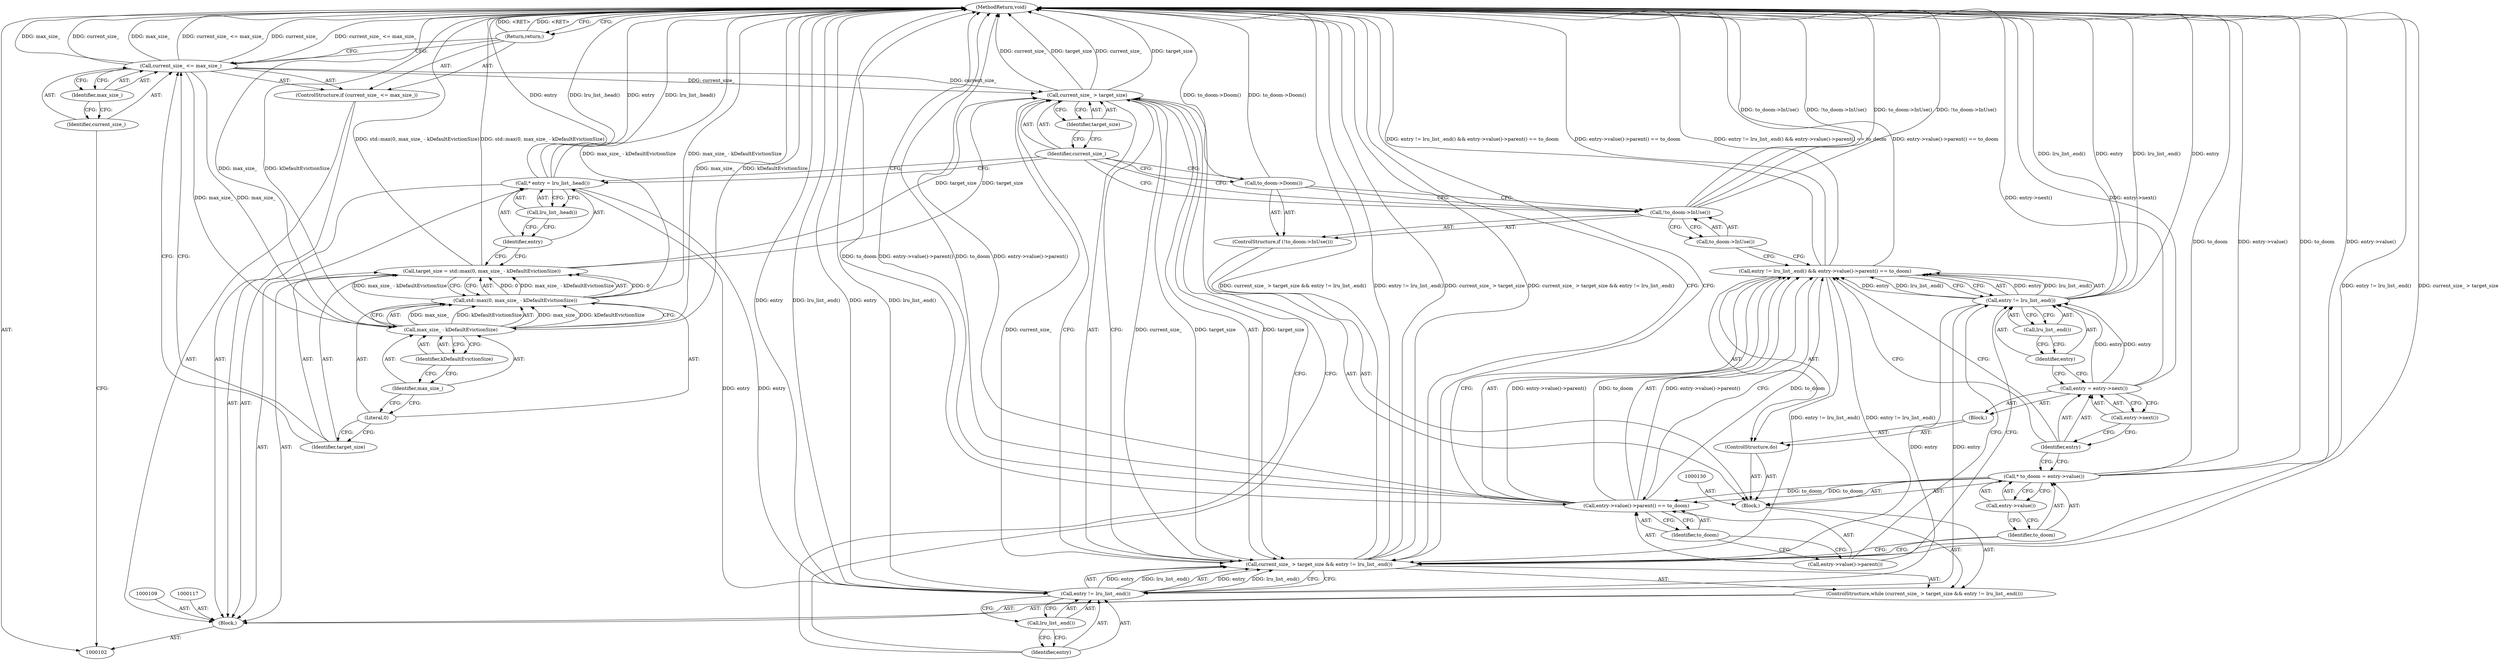 digraph "0_Chrome_c9d673b54832afde658f214d7da7d0453fa89774" {
"1000150" [label="(MethodReturn,void)"];
"1000103" [label="(Block,)"];
"1000134" [label="(ControlStructure,do)"];
"1000135" [label="(Block,)"];
"1000138" [label="(Call,entry->next())"];
"1000136" [label="(Call,entry = entry->next())"];
"1000137" [label="(Identifier,entry)"];
"1000139" [label="(Call,entry != lru_list_.end() && entry->value()->parent() == to_doom)"];
"1000140" [label="(Call,entry != lru_list_.end())"];
"1000141" [label="(Identifier,entry)"];
"1000142" [label="(Call,lru_list_.end())"];
"1000143" [label="(Call,entry->value()->parent() == to_doom)"];
"1000144" [label="(Call,entry->value()->parent())"];
"1000145" [label="(Identifier,to_doom)"];
"1000148" [label="(Call,to_doom->InUse())"];
"1000146" [label="(ControlStructure,if (!to_doom->InUse()))"];
"1000147" [label="(Call,!to_doom->InUse())"];
"1000149" [label="(Call,to_doom->Doom())"];
"1000104" [label="(ControlStructure,if (current_size_ <= max_size_))"];
"1000107" [label="(Identifier,max_size_)"];
"1000105" [label="(Call,current_size_ <= max_size_)"];
"1000106" [label="(Identifier,current_size_)"];
"1000108" [label="(Return,return;)"];
"1000112" [label="(Call,std::max(0, max_size_ - kDefaultEvictionSize))"];
"1000113" [label="(Literal,0)"];
"1000114" [label="(Call,max_size_ - kDefaultEvictionSize)"];
"1000115" [label="(Identifier,max_size_)"];
"1000116" [label="(Identifier,kDefaultEvictionSize)"];
"1000110" [label="(Call,target_size = std::max(0, max_size_ - kDefaultEvictionSize))"];
"1000111" [label="(Identifier,target_size)"];
"1000118" [label="(Call,* entry = lru_list_.head())"];
"1000119" [label="(Identifier,entry)"];
"1000120" [label="(Call,lru_list_.head())"];
"1000122" [label="(Call,current_size_ > target_size && entry != lru_list_.end())"];
"1000123" [label="(Call,current_size_ > target_size)"];
"1000124" [label="(Identifier,current_size_)"];
"1000125" [label="(Identifier,target_size)"];
"1000121" [label="(ControlStructure,while (current_size_ > target_size && entry != lru_list_.end()))"];
"1000126" [label="(Call,entry != lru_list_.end())"];
"1000127" [label="(Identifier,entry)"];
"1000128" [label="(Call,lru_list_.end())"];
"1000131" [label="(Call,* to_doom = entry->value())"];
"1000132" [label="(Identifier,to_doom)"];
"1000133" [label="(Call,entry->value())"];
"1000129" [label="(Block,)"];
"1000150" -> "1000102"  [label="AST: "];
"1000150" -> "1000108"  [label="CFG: "];
"1000150" -> "1000122"  [label="CFG: "];
"1000108" -> "1000150"  [label="DDG: <RET>"];
"1000122" -> "1000150"  [label="DDG: entry != lru_list_.end()"];
"1000122" -> "1000150"  [label="DDG: current_size_ > target_size"];
"1000122" -> "1000150"  [label="DDG: current_size_ > target_size && entry != lru_list_.end()"];
"1000140" -> "1000150"  [label="DDG: lru_list_.end()"];
"1000140" -> "1000150"  [label="DDG: entry"];
"1000123" -> "1000150"  [label="DDG: target_size"];
"1000123" -> "1000150"  [label="DDG: current_size_"];
"1000105" -> "1000150"  [label="DDG: max_size_"];
"1000105" -> "1000150"  [label="DDG: current_size_ <= max_size_"];
"1000105" -> "1000150"  [label="DDG: current_size_"];
"1000112" -> "1000150"  [label="DDG: max_size_ - kDefaultEvictionSize"];
"1000143" -> "1000150"  [label="DDG: entry->value()->parent()"];
"1000143" -> "1000150"  [label="DDG: to_doom"];
"1000114" -> "1000150"  [label="DDG: max_size_"];
"1000114" -> "1000150"  [label="DDG: kDefaultEvictionSize"];
"1000126" -> "1000150"  [label="DDG: entry"];
"1000126" -> "1000150"  [label="DDG: lru_list_.end()"];
"1000118" -> "1000150"  [label="DDG: entry"];
"1000118" -> "1000150"  [label="DDG: lru_list_.head()"];
"1000131" -> "1000150"  [label="DDG: to_doom"];
"1000131" -> "1000150"  [label="DDG: entry->value()"];
"1000139" -> "1000150"  [label="DDG: entry != lru_list_.end() && entry->value()->parent() == to_doom"];
"1000139" -> "1000150"  [label="DDG: entry->value()->parent() == to_doom"];
"1000149" -> "1000150"  [label="DDG: to_doom->Doom()"];
"1000147" -> "1000150"  [label="DDG: to_doom->InUse()"];
"1000147" -> "1000150"  [label="DDG: !to_doom->InUse()"];
"1000110" -> "1000150"  [label="DDG: std::max(0, max_size_ - kDefaultEvictionSize)"];
"1000136" -> "1000150"  [label="DDG: entry->next()"];
"1000103" -> "1000102"  [label="AST: "];
"1000104" -> "1000103"  [label="AST: "];
"1000109" -> "1000103"  [label="AST: "];
"1000110" -> "1000103"  [label="AST: "];
"1000117" -> "1000103"  [label="AST: "];
"1000118" -> "1000103"  [label="AST: "];
"1000121" -> "1000103"  [label="AST: "];
"1000134" -> "1000129"  [label="AST: "];
"1000135" -> "1000134"  [label="AST: "];
"1000139" -> "1000134"  [label="AST: "];
"1000135" -> "1000134"  [label="AST: "];
"1000136" -> "1000135"  [label="AST: "];
"1000138" -> "1000136"  [label="AST: "];
"1000138" -> "1000137"  [label="CFG: "];
"1000136" -> "1000138"  [label="CFG: "];
"1000136" -> "1000135"  [label="AST: "];
"1000136" -> "1000138"  [label="CFG: "];
"1000137" -> "1000136"  [label="AST: "];
"1000138" -> "1000136"  [label="AST: "];
"1000141" -> "1000136"  [label="CFG: "];
"1000136" -> "1000150"  [label="DDG: entry->next()"];
"1000136" -> "1000140"  [label="DDG: entry"];
"1000137" -> "1000136"  [label="AST: "];
"1000137" -> "1000139"  [label="CFG: "];
"1000137" -> "1000131"  [label="CFG: "];
"1000138" -> "1000137"  [label="CFG: "];
"1000139" -> "1000134"  [label="AST: "];
"1000139" -> "1000140"  [label="CFG: "];
"1000139" -> "1000143"  [label="CFG: "];
"1000140" -> "1000139"  [label="AST: "];
"1000143" -> "1000139"  [label="AST: "];
"1000137" -> "1000139"  [label="CFG: "];
"1000148" -> "1000139"  [label="CFG: "];
"1000139" -> "1000150"  [label="DDG: entry != lru_list_.end() && entry->value()->parent() == to_doom"];
"1000139" -> "1000150"  [label="DDG: entry->value()->parent() == to_doom"];
"1000139" -> "1000122"  [label="DDG: entry != lru_list_.end()"];
"1000140" -> "1000139"  [label="DDG: entry"];
"1000140" -> "1000139"  [label="DDG: lru_list_.end()"];
"1000143" -> "1000139"  [label="DDG: entry->value()->parent()"];
"1000143" -> "1000139"  [label="DDG: to_doom"];
"1000140" -> "1000139"  [label="AST: "];
"1000140" -> "1000142"  [label="CFG: "];
"1000141" -> "1000140"  [label="AST: "];
"1000142" -> "1000140"  [label="AST: "];
"1000144" -> "1000140"  [label="CFG: "];
"1000139" -> "1000140"  [label="CFG: "];
"1000140" -> "1000150"  [label="DDG: lru_list_.end()"];
"1000140" -> "1000150"  [label="DDG: entry"];
"1000140" -> "1000126"  [label="DDG: entry"];
"1000140" -> "1000139"  [label="DDG: entry"];
"1000140" -> "1000139"  [label="DDG: lru_list_.end()"];
"1000136" -> "1000140"  [label="DDG: entry"];
"1000141" -> "1000140"  [label="AST: "];
"1000141" -> "1000136"  [label="CFG: "];
"1000142" -> "1000141"  [label="CFG: "];
"1000142" -> "1000140"  [label="AST: "];
"1000142" -> "1000141"  [label="CFG: "];
"1000140" -> "1000142"  [label="CFG: "];
"1000143" -> "1000139"  [label="AST: "];
"1000143" -> "1000145"  [label="CFG: "];
"1000144" -> "1000143"  [label="AST: "];
"1000145" -> "1000143"  [label="AST: "];
"1000139" -> "1000143"  [label="CFG: "];
"1000143" -> "1000150"  [label="DDG: entry->value()->parent()"];
"1000143" -> "1000150"  [label="DDG: to_doom"];
"1000143" -> "1000139"  [label="DDG: entry->value()->parent()"];
"1000143" -> "1000139"  [label="DDG: to_doom"];
"1000131" -> "1000143"  [label="DDG: to_doom"];
"1000144" -> "1000143"  [label="AST: "];
"1000144" -> "1000140"  [label="CFG: "];
"1000145" -> "1000144"  [label="CFG: "];
"1000145" -> "1000143"  [label="AST: "];
"1000145" -> "1000144"  [label="CFG: "];
"1000143" -> "1000145"  [label="CFG: "];
"1000148" -> "1000147"  [label="AST: "];
"1000148" -> "1000139"  [label="CFG: "];
"1000147" -> "1000148"  [label="CFG: "];
"1000146" -> "1000129"  [label="AST: "];
"1000147" -> "1000146"  [label="AST: "];
"1000149" -> "1000146"  [label="AST: "];
"1000147" -> "1000146"  [label="AST: "];
"1000147" -> "1000148"  [label="CFG: "];
"1000148" -> "1000147"  [label="AST: "];
"1000124" -> "1000147"  [label="CFG: "];
"1000149" -> "1000147"  [label="CFG: "];
"1000147" -> "1000150"  [label="DDG: to_doom->InUse()"];
"1000147" -> "1000150"  [label="DDG: !to_doom->InUse()"];
"1000149" -> "1000146"  [label="AST: "];
"1000149" -> "1000147"  [label="CFG: "];
"1000124" -> "1000149"  [label="CFG: "];
"1000149" -> "1000150"  [label="DDG: to_doom->Doom()"];
"1000104" -> "1000103"  [label="AST: "];
"1000105" -> "1000104"  [label="AST: "];
"1000108" -> "1000104"  [label="AST: "];
"1000107" -> "1000105"  [label="AST: "];
"1000107" -> "1000106"  [label="CFG: "];
"1000105" -> "1000107"  [label="CFG: "];
"1000105" -> "1000104"  [label="AST: "];
"1000105" -> "1000107"  [label="CFG: "];
"1000106" -> "1000105"  [label="AST: "];
"1000107" -> "1000105"  [label="AST: "];
"1000108" -> "1000105"  [label="CFG: "];
"1000111" -> "1000105"  [label="CFG: "];
"1000105" -> "1000150"  [label="DDG: max_size_"];
"1000105" -> "1000150"  [label="DDG: current_size_ <= max_size_"];
"1000105" -> "1000150"  [label="DDG: current_size_"];
"1000105" -> "1000114"  [label="DDG: max_size_"];
"1000105" -> "1000123"  [label="DDG: current_size_"];
"1000106" -> "1000105"  [label="AST: "];
"1000106" -> "1000102"  [label="CFG: "];
"1000107" -> "1000106"  [label="CFG: "];
"1000108" -> "1000104"  [label="AST: "];
"1000108" -> "1000105"  [label="CFG: "];
"1000150" -> "1000108"  [label="CFG: "];
"1000108" -> "1000150"  [label="DDG: <RET>"];
"1000112" -> "1000110"  [label="AST: "];
"1000112" -> "1000114"  [label="CFG: "];
"1000113" -> "1000112"  [label="AST: "];
"1000114" -> "1000112"  [label="AST: "];
"1000110" -> "1000112"  [label="CFG: "];
"1000112" -> "1000150"  [label="DDG: max_size_ - kDefaultEvictionSize"];
"1000112" -> "1000110"  [label="DDG: 0"];
"1000112" -> "1000110"  [label="DDG: max_size_ - kDefaultEvictionSize"];
"1000114" -> "1000112"  [label="DDG: max_size_"];
"1000114" -> "1000112"  [label="DDG: kDefaultEvictionSize"];
"1000113" -> "1000112"  [label="AST: "];
"1000113" -> "1000111"  [label="CFG: "];
"1000115" -> "1000113"  [label="CFG: "];
"1000114" -> "1000112"  [label="AST: "];
"1000114" -> "1000116"  [label="CFG: "];
"1000115" -> "1000114"  [label="AST: "];
"1000116" -> "1000114"  [label="AST: "];
"1000112" -> "1000114"  [label="CFG: "];
"1000114" -> "1000150"  [label="DDG: max_size_"];
"1000114" -> "1000150"  [label="DDG: kDefaultEvictionSize"];
"1000114" -> "1000112"  [label="DDG: max_size_"];
"1000114" -> "1000112"  [label="DDG: kDefaultEvictionSize"];
"1000105" -> "1000114"  [label="DDG: max_size_"];
"1000115" -> "1000114"  [label="AST: "];
"1000115" -> "1000113"  [label="CFG: "];
"1000116" -> "1000115"  [label="CFG: "];
"1000116" -> "1000114"  [label="AST: "];
"1000116" -> "1000115"  [label="CFG: "];
"1000114" -> "1000116"  [label="CFG: "];
"1000110" -> "1000103"  [label="AST: "];
"1000110" -> "1000112"  [label="CFG: "];
"1000111" -> "1000110"  [label="AST: "];
"1000112" -> "1000110"  [label="AST: "];
"1000119" -> "1000110"  [label="CFG: "];
"1000110" -> "1000150"  [label="DDG: std::max(0, max_size_ - kDefaultEvictionSize)"];
"1000112" -> "1000110"  [label="DDG: 0"];
"1000112" -> "1000110"  [label="DDG: max_size_ - kDefaultEvictionSize"];
"1000110" -> "1000123"  [label="DDG: target_size"];
"1000111" -> "1000110"  [label="AST: "];
"1000111" -> "1000105"  [label="CFG: "];
"1000113" -> "1000111"  [label="CFG: "];
"1000118" -> "1000103"  [label="AST: "];
"1000118" -> "1000120"  [label="CFG: "];
"1000119" -> "1000118"  [label="AST: "];
"1000120" -> "1000118"  [label="AST: "];
"1000124" -> "1000118"  [label="CFG: "];
"1000118" -> "1000150"  [label="DDG: entry"];
"1000118" -> "1000150"  [label="DDG: lru_list_.head()"];
"1000118" -> "1000126"  [label="DDG: entry"];
"1000119" -> "1000118"  [label="AST: "];
"1000119" -> "1000110"  [label="CFG: "];
"1000120" -> "1000119"  [label="CFG: "];
"1000120" -> "1000118"  [label="AST: "];
"1000120" -> "1000119"  [label="CFG: "];
"1000118" -> "1000120"  [label="CFG: "];
"1000122" -> "1000121"  [label="AST: "];
"1000122" -> "1000123"  [label="CFG: "];
"1000122" -> "1000126"  [label="CFG: "];
"1000123" -> "1000122"  [label="AST: "];
"1000126" -> "1000122"  [label="AST: "];
"1000132" -> "1000122"  [label="CFG: "];
"1000150" -> "1000122"  [label="CFG: "];
"1000122" -> "1000150"  [label="DDG: entry != lru_list_.end()"];
"1000122" -> "1000150"  [label="DDG: current_size_ > target_size"];
"1000122" -> "1000150"  [label="DDG: current_size_ > target_size && entry != lru_list_.end()"];
"1000123" -> "1000122"  [label="DDG: current_size_"];
"1000123" -> "1000122"  [label="DDG: target_size"];
"1000139" -> "1000122"  [label="DDG: entry != lru_list_.end()"];
"1000126" -> "1000122"  [label="DDG: entry"];
"1000126" -> "1000122"  [label="DDG: lru_list_.end()"];
"1000123" -> "1000122"  [label="AST: "];
"1000123" -> "1000125"  [label="CFG: "];
"1000124" -> "1000123"  [label="AST: "];
"1000125" -> "1000123"  [label="AST: "];
"1000127" -> "1000123"  [label="CFG: "];
"1000122" -> "1000123"  [label="CFG: "];
"1000123" -> "1000150"  [label="DDG: target_size"];
"1000123" -> "1000150"  [label="DDG: current_size_"];
"1000123" -> "1000122"  [label="DDG: current_size_"];
"1000123" -> "1000122"  [label="DDG: target_size"];
"1000105" -> "1000123"  [label="DDG: current_size_"];
"1000110" -> "1000123"  [label="DDG: target_size"];
"1000124" -> "1000123"  [label="AST: "];
"1000124" -> "1000149"  [label="CFG: "];
"1000124" -> "1000147"  [label="CFG: "];
"1000124" -> "1000118"  [label="CFG: "];
"1000125" -> "1000124"  [label="CFG: "];
"1000125" -> "1000123"  [label="AST: "];
"1000125" -> "1000124"  [label="CFG: "];
"1000123" -> "1000125"  [label="CFG: "];
"1000121" -> "1000103"  [label="AST: "];
"1000122" -> "1000121"  [label="AST: "];
"1000129" -> "1000121"  [label="AST: "];
"1000126" -> "1000122"  [label="AST: "];
"1000126" -> "1000128"  [label="CFG: "];
"1000127" -> "1000126"  [label="AST: "];
"1000128" -> "1000126"  [label="AST: "];
"1000122" -> "1000126"  [label="CFG: "];
"1000126" -> "1000150"  [label="DDG: entry"];
"1000126" -> "1000150"  [label="DDG: lru_list_.end()"];
"1000126" -> "1000122"  [label="DDG: entry"];
"1000126" -> "1000122"  [label="DDG: lru_list_.end()"];
"1000140" -> "1000126"  [label="DDG: entry"];
"1000118" -> "1000126"  [label="DDG: entry"];
"1000127" -> "1000126"  [label="AST: "];
"1000127" -> "1000123"  [label="CFG: "];
"1000128" -> "1000127"  [label="CFG: "];
"1000128" -> "1000126"  [label="AST: "];
"1000128" -> "1000127"  [label="CFG: "];
"1000126" -> "1000128"  [label="CFG: "];
"1000131" -> "1000129"  [label="AST: "];
"1000131" -> "1000133"  [label="CFG: "];
"1000132" -> "1000131"  [label="AST: "];
"1000133" -> "1000131"  [label="AST: "];
"1000137" -> "1000131"  [label="CFG: "];
"1000131" -> "1000150"  [label="DDG: to_doom"];
"1000131" -> "1000150"  [label="DDG: entry->value()"];
"1000131" -> "1000143"  [label="DDG: to_doom"];
"1000132" -> "1000131"  [label="AST: "];
"1000132" -> "1000122"  [label="CFG: "];
"1000133" -> "1000132"  [label="CFG: "];
"1000133" -> "1000131"  [label="AST: "];
"1000133" -> "1000132"  [label="CFG: "];
"1000131" -> "1000133"  [label="CFG: "];
"1000129" -> "1000121"  [label="AST: "];
"1000130" -> "1000129"  [label="AST: "];
"1000131" -> "1000129"  [label="AST: "];
"1000134" -> "1000129"  [label="AST: "];
"1000146" -> "1000129"  [label="AST: "];
}
